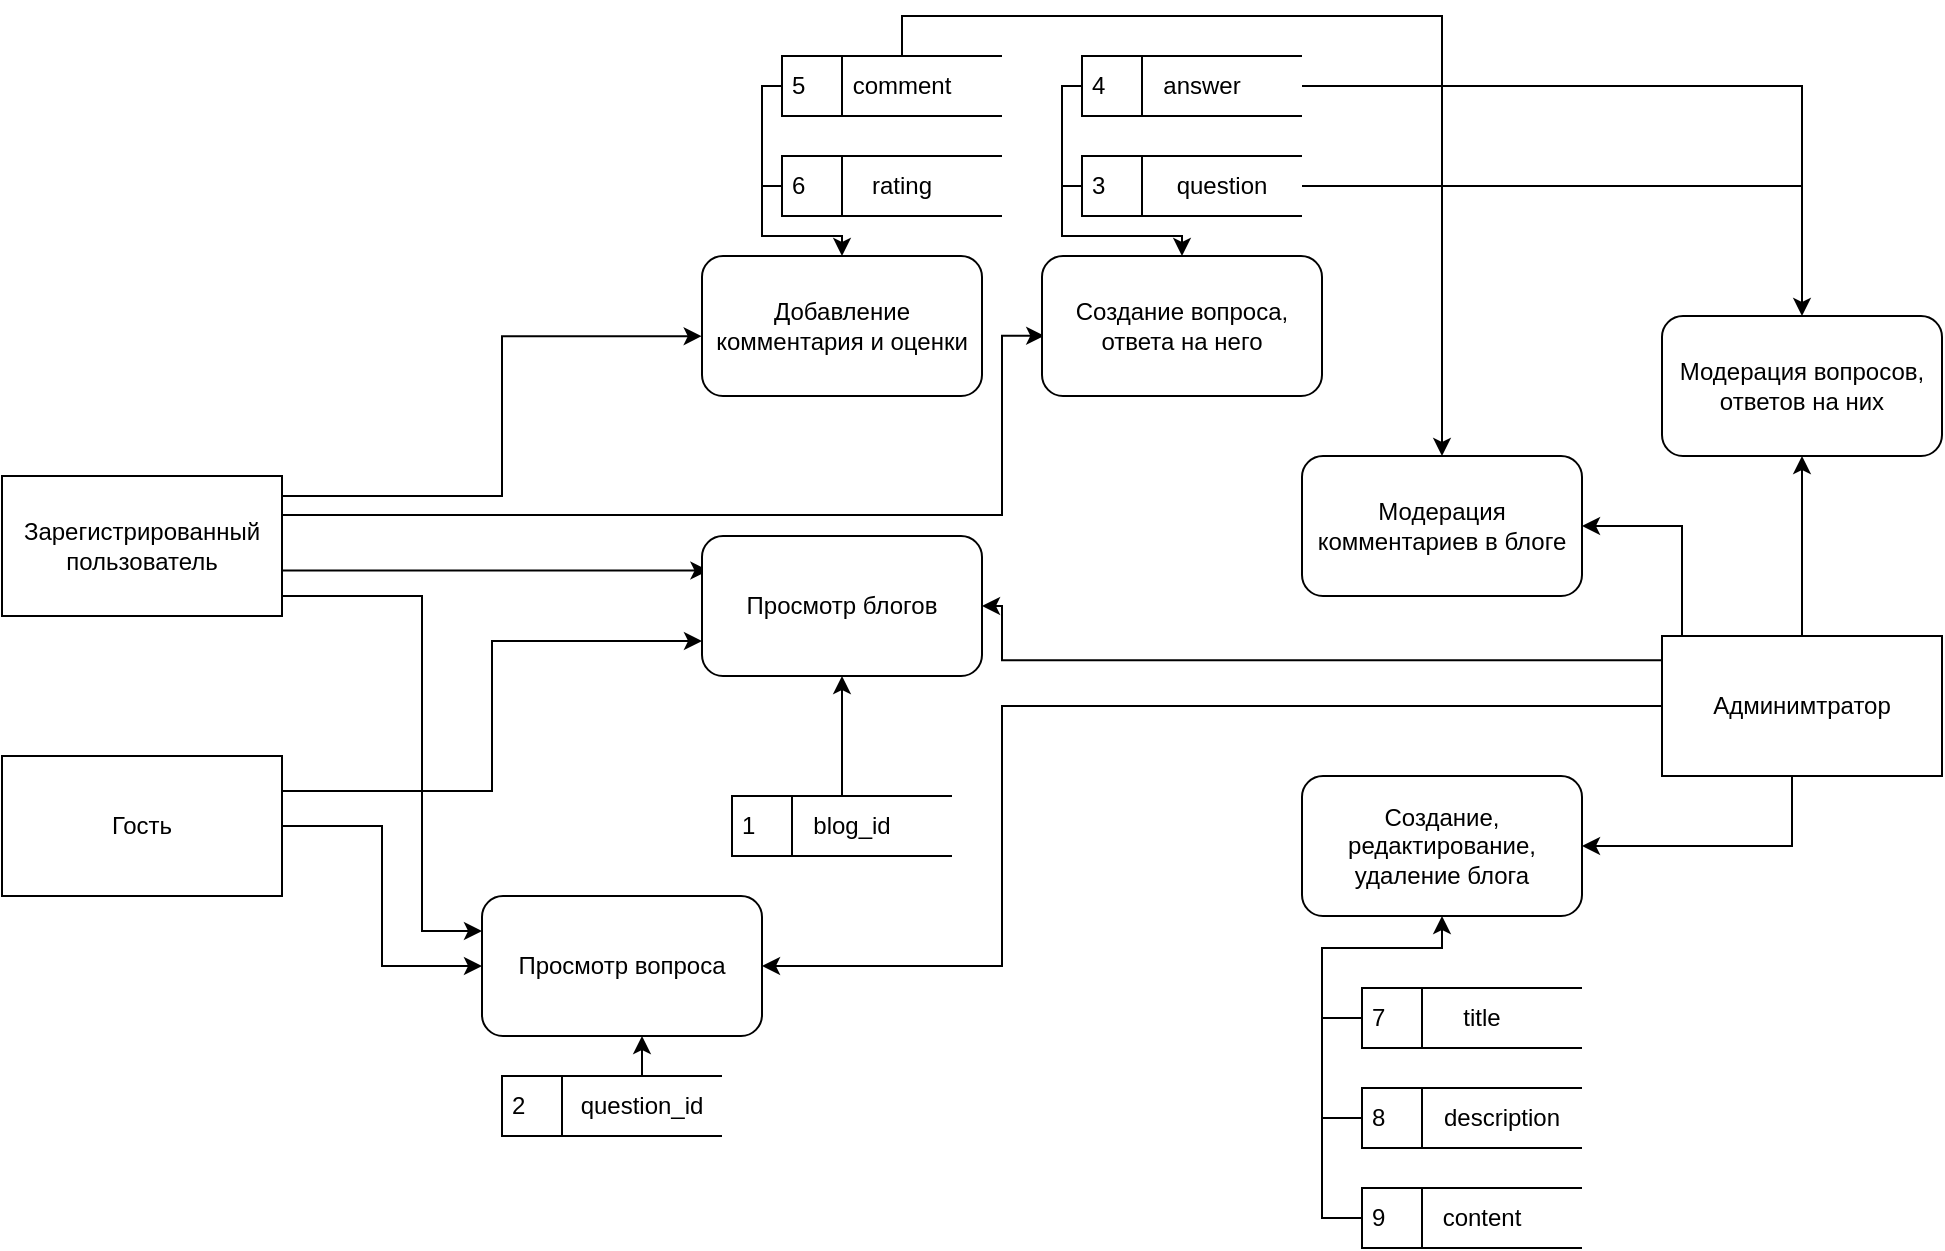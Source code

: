 <mxfile version="27.1.4">
  <diagram name="Страница — 1" id="ZIdEtJP5ol2AYq0NX8Cg">
    <mxGraphModel dx="1226" dy="661" grid="1" gridSize="10" guides="1" tooltips="1" connect="1" arrows="1" fold="1" page="1" pageScale="1" pageWidth="1169" pageHeight="827" math="0" shadow="0">
      <root>
        <mxCell id="0" />
        <mxCell id="1" parent="0" />
        <mxCell id="iD19RxIG-7md3nA6UZsq-10" style="edgeStyle=orthogonalEdgeStyle;rounded=0;orthogonalLoop=1;jettySize=auto;html=1;strokeWidth=1;flowAnimation=0;exitX=1;exitY=0.25;exitDx=0;exitDy=0;entryX=-0.001;entryY=0.573;entryDx=0;entryDy=0;entryPerimeter=0;" parent="1" source="iD19RxIG-7md3nA6UZsq-1" target="iD19RxIG-7md3nA6UZsq-9" edge="1">
          <mxGeometry relative="1" as="geometry">
            <mxPoint x="450" y="284" as="targetPoint" />
            <Array as="points">
              <mxPoint x="240" y="374" />
              <mxPoint x="350" y="374" />
              <mxPoint x="350" y="294" />
            </Array>
          </mxGeometry>
        </mxCell>
        <mxCell id="iD19RxIG-7md3nA6UZsq-11" style="edgeStyle=orthogonalEdgeStyle;rounded=0;orthogonalLoop=1;jettySize=auto;html=1;entryX=0.023;entryY=0.247;entryDx=0;entryDy=0;entryPerimeter=0;" parent="1" target="iD19RxIG-7md3nA6UZsq-4" edge="1">
          <mxGeometry relative="1" as="geometry">
            <mxPoint x="240" y="394" as="sourcePoint" />
            <mxPoint x="340.0" y="395.01" as="targetPoint" />
            <Array as="points">
              <mxPoint x="240" y="411" />
            </Array>
          </mxGeometry>
        </mxCell>
        <mxCell id="iD19RxIG-7md3nA6UZsq-15" style="edgeStyle=orthogonalEdgeStyle;rounded=0;orthogonalLoop=1;jettySize=auto;html=1;entryX=0;entryY=0.25;entryDx=0;entryDy=0;" parent="1" source="iD19RxIG-7md3nA6UZsq-1" target="iD19RxIG-7md3nA6UZsq-13" edge="1">
          <mxGeometry relative="1" as="geometry">
            <Array as="points">
              <mxPoint x="310" y="424" />
              <mxPoint x="310" y="591" />
            </Array>
          </mxGeometry>
        </mxCell>
        <mxCell id="iD19RxIG-7md3nA6UZsq-17" style="edgeStyle=orthogonalEdgeStyle;rounded=0;orthogonalLoop=1;jettySize=auto;html=1;exitX=0.996;exitY=0.279;exitDx=0;exitDy=0;exitPerimeter=0;entryX=0.008;entryY=0.57;entryDx=0;entryDy=0;entryPerimeter=0;" parent="1" source="iD19RxIG-7md3nA6UZsq-1" target="iD19RxIG-7md3nA6UZsq-16" edge="1">
          <mxGeometry relative="1" as="geometry">
            <mxPoint x="240" y="314" as="sourcePoint" />
            <mxPoint x="440" y="354" as="targetPoint" />
            <Array as="points">
              <mxPoint x="600" y="384" />
              <mxPoint x="600" y="294" />
            </Array>
          </mxGeometry>
        </mxCell>
        <mxCell id="iD19RxIG-7md3nA6UZsq-1" value="Зарегистрированный пользователь" style="html=1;dashed=0;whiteSpace=wrap;" parent="1" vertex="1">
          <mxGeometry x="100" y="364" width="140" height="70" as="geometry" />
        </mxCell>
        <mxCell id="iD19RxIG-7md3nA6UZsq-40" style="edgeStyle=orthogonalEdgeStyle;rounded=0;orthogonalLoop=1;jettySize=auto;html=1;entryX=1;entryY=0.5;entryDx=0;entryDy=0;exitX=0;exitY=0.173;exitDx=0;exitDy=0;exitPerimeter=0;" parent="1" source="iD19RxIG-7md3nA6UZsq-2" target="iD19RxIG-7md3nA6UZsq-4" edge="1">
          <mxGeometry relative="1" as="geometry">
            <Array as="points">
              <mxPoint x="600" y="456" />
              <mxPoint x="600" y="429" />
            </Array>
          </mxGeometry>
        </mxCell>
        <mxCell id="iD19RxIG-7md3nA6UZsq-45" style="edgeStyle=orthogonalEdgeStyle;rounded=0;orthogonalLoop=1;jettySize=auto;html=1;entryX=1;entryY=0.5;entryDx=0;entryDy=0;" parent="1" source="iD19RxIG-7md3nA6UZsq-2" target="iD19RxIG-7md3nA6UZsq-13" edge="1">
          <mxGeometry relative="1" as="geometry">
            <Array as="points">
              <mxPoint x="600" y="479" />
              <mxPoint x="600" y="609" />
            </Array>
          </mxGeometry>
        </mxCell>
        <mxCell id="iD19RxIG-7md3nA6UZsq-46" style="edgeStyle=orthogonalEdgeStyle;rounded=0;orthogonalLoop=1;jettySize=auto;html=1;entryX=1;entryY=0.5;entryDx=0;entryDy=0;" parent="1" source="iD19RxIG-7md3nA6UZsq-2" target="iD19RxIG-7md3nA6UZsq-25" edge="1">
          <mxGeometry relative="1" as="geometry">
            <Array as="points">
              <mxPoint x="940" y="389" />
            </Array>
          </mxGeometry>
        </mxCell>
        <mxCell id="iD19RxIG-7md3nA6UZsq-48" style="edgeStyle=orthogonalEdgeStyle;rounded=0;orthogonalLoop=1;jettySize=auto;html=1;entryX=0.5;entryY=1;entryDx=0;entryDy=0;" parent="1" source="iD19RxIG-7md3nA6UZsq-2" target="iD19RxIG-7md3nA6UZsq-26" edge="1">
          <mxGeometry relative="1" as="geometry" />
        </mxCell>
        <mxCell id="iD19RxIG-7md3nA6UZsq-51" style="edgeStyle=orthogonalEdgeStyle;rounded=0;orthogonalLoop=1;jettySize=auto;html=1;entryX=1;entryY=0.5;entryDx=0;entryDy=0;" parent="1" source="iD19RxIG-7md3nA6UZsq-2" target="iD19RxIG-7md3nA6UZsq-7" edge="1">
          <mxGeometry relative="1" as="geometry">
            <Array as="points">
              <mxPoint x="995" y="549" />
            </Array>
          </mxGeometry>
        </mxCell>
        <mxCell id="iD19RxIG-7md3nA6UZsq-2" value="Админимтратор" style="html=1;dashed=0;whiteSpace=wrap;" parent="1" vertex="1">
          <mxGeometry x="930" y="444" width="140" height="70" as="geometry" />
        </mxCell>
        <mxCell id="iD19RxIG-7md3nA6UZsq-12" style="edgeStyle=orthogonalEdgeStyle;rounded=0;orthogonalLoop=1;jettySize=auto;html=1;entryX=0;entryY=0.75;entryDx=0;entryDy=0;exitX=1;exitY=0.25;exitDx=0;exitDy=0;" parent="1" source="iD19RxIG-7md3nA6UZsq-3" target="iD19RxIG-7md3nA6UZsq-4" edge="1">
          <mxGeometry relative="1" as="geometry" />
        </mxCell>
        <mxCell id="iD19RxIG-7md3nA6UZsq-14" style="edgeStyle=orthogonalEdgeStyle;rounded=0;orthogonalLoop=1;jettySize=auto;html=1;entryX=0;entryY=0.5;entryDx=0;entryDy=0;" parent="1" source="iD19RxIG-7md3nA6UZsq-3" target="iD19RxIG-7md3nA6UZsq-13" edge="1">
          <mxGeometry relative="1" as="geometry" />
        </mxCell>
        <mxCell id="iD19RxIG-7md3nA6UZsq-3" value="Гость" style="html=1;dashed=0;whiteSpace=wrap;" parent="1" vertex="1">
          <mxGeometry x="100" y="504" width="140" height="70" as="geometry" />
        </mxCell>
        <mxCell id="iD19RxIG-7md3nA6UZsq-4" value="Просмотр блогов" style="rounded=1;whiteSpace=wrap;html=1;" parent="1" vertex="1">
          <mxGeometry x="450" y="394" width="140" height="70" as="geometry" />
        </mxCell>
        <mxCell id="iD19RxIG-7md3nA6UZsq-7" value="Создание, редактирование, удаление блога" style="rounded=1;whiteSpace=wrap;html=1;" parent="1" vertex="1">
          <mxGeometry x="750" y="514" width="140" height="70" as="geometry" />
        </mxCell>
        <mxCell id="iD19RxIG-7md3nA6UZsq-9" value="Добавление комментария и оценки" style="rounded=1;whiteSpace=wrap;html=1;" parent="1" vertex="1">
          <mxGeometry x="450" y="254" width="140" height="70" as="geometry" />
        </mxCell>
        <mxCell id="iD19RxIG-7md3nA6UZsq-13" value="Просмотр вопроса" style="rounded=1;whiteSpace=wrap;html=1;" parent="1" vertex="1">
          <mxGeometry x="340" y="574" width="140" height="70" as="geometry" />
        </mxCell>
        <mxCell id="iD19RxIG-7md3nA6UZsq-16" value="Создание вопроса, ответа на него" style="rounded=1;whiteSpace=wrap;html=1;" parent="1" vertex="1">
          <mxGeometry x="620" y="254" width="140" height="70" as="geometry" />
        </mxCell>
        <mxCell id="DcRuyUyVqODYVJJy-fKT-2" style="edgeStyle=orthogonalEdgeStyle;rounded=0;orthogonalLoop=1;jettySize=auto;html=1;entryX=0.5;entryY=1;entryDx=0;entryDy=0;" edge="1" parent="1" source="iD19RxIG-7md3nA6UZsq-19" target="iD19RxIG-7md3nA6UZsq-4">
          <mxGeometry relative="1" as="geometry" />
        </mxCell>
        <mxCell id="iD19RxIG-7md3nA6UZsq-19" value="1" style="html=1;dashed=0;whiteSpace=wrap;shape=mxgraph.dfd.dataStoreID;align=left;spacingLeft=3;points=[[0,0],[0.5,0],[1,0],[0,0.5],[1,0.5],[0,1],[0.5,1],[1,1]];" parent="1" vertex="1">
          <mxGeometry x="465" y="524" width="110" height="30" as="geometry" />
        </mxCell>
        <mxCell id="iD19RxIG-7md3nA6UZsq-21" value="blog_id" style="text;html=1;align=center;verticalAlign=middle;whiteSpace=wrap;rounded=0;" parent="1" vertex="1">
          <mxGeometry x="495" y="524" width="60" height="30" as="geometry" />
        </mxCell>
        <mxCell id="iD19RxIG-7md3nA6UZsq-22" value="2" style="html=1;dashed=0;whiteSpace=wrap;shape=mxgraph.dfd.dataStoreID;align=left;spacingLeft=3;points=[[0,0],[0.5,0],[1,0],[0,0.5],[1,0.5],[0,1],[0.5,1],[1,1]];" parent="1" vertex="1">
          <mxGeometry x="350" y="664" width="110" height="30" as="geometry" />
        </mxCell>
        <mxCell id="iD19RxIG-7md3nA6UZsq-23" value="question_id" style="text;html=1;align=center;verticalAlign=middle;whiteSpace=wrap;rounded=0;" parent="1" vertex="1">
          <mxGeometry x="390" y="664" width="60" height="30" as="geometry" />
        </mxCell>
        <mxCell id="iD19RxIG-7md3nA6UZsq-25" value="Модерация комментариев в блоге" style="rounded=1;whiteSpace=wrap;html=1;" parent="1" vertex="1">
          <mxGeometry x="750" y="354" width="140" height="70" as="geometry" />
        </mxCell>
        <mxCell id="iD19RxIG-7md3nA6UZsq-26" value="Модерация вопросов, ответов на них" style="rounded=1;whiteSpace=wrap;html=1;" parent="1" vertex="1">
          <mxGeometry x="930" y="284" width="140" height="70" as="geometry" />
        </mxCell>
        <mxCell id="iD19RxIG-7md3nA6UZsq-32" style="edgeStyle=orthogonalEdgeStyle;rounded=0;orthogonalLoop=1;jettySize=auto;html=1;entryX=0.5;entryY=0;entryDx=0;entryDy=0;" parent="1" source="iD19RxIG-7md3nA6UZsq-27" target="iD19RxIG-7md3nA6UZsq-16" edge="1">
          <mxGeometry relative="1" as="geometry">
            <Array as="points">
              <mxPoint x="630" y="219" />
              <mxPoint x="630" y="244" />
              <mxPoint x="690" y="244" />
            </Array>
          </mxGeometry>
        </mxCell>
        <mxCell id="iD19RxIG-7md3nA6UZsq-49" style="edgeStyle=orthogonalEdgeStyle;rounded=0;orthogonalLoop=1;jettySize=auto;html=1;" parent="1" source="iD19RxIG-7md3nA6UZsq-27" target="iD19RxIG-7md3nA6UZsq-26" edge="1">
          <mxGeometry relative="1" as="geometry" />
        </mxCell>
        <mxCell id="iD19RxIG-7md3nA6UZsq-27" value="3" style="html=1;dashed=0;whiteSpace=wrap;shape=mxgraph.dfd.dataStoreID;align=left;spacingLeft=3;points=[[0,0],[0.5,0],[1,0],[0,0.5],[1,0.5],[0,1],[0.5,1],[1,1]];" parent="1" vertex="1">
          <mxGeometry x="640" y="204" width="110" height="30" as="geometry" />
        </mxCell>
        <mxCell id="iD19RxIG-7md3nA6UZsq-28" value="question" style="text;html=1;align=center;verticalAlign=middle;whiteSpace=wrap;rounded=0;" parent="1" vertex="1">
          <mxGeometry x="680" y="204" width="60" height="30" as="geometry" />
        </mxCell>
        <mxCell id="iD19RxIG-7md3nA6UZsq-33" style="edgeStyle=orthogonalEdgeStyle;rounded=0;orthogonalLoop=1;jettySize=auto;html=1;endArrow=none;startFill=0;" parent="1" source="iD19RxIG-7md3nA6UZsq-30" edge="1">
          <mxGeometry relative="1" as="geometry">
            <mxPoint x="630" y="224" as="targetPoint" />
            <Array as="points">
              <mxPoint x="630" y="169" />
            </Array>
          </mxGeometry>
        </mxCell>
        <mxCell id="iD19RxIG-7md3nA6UZsq-30" value="4" style="html=1;dashed=0;whiteSpace=wrap;shape=mxgraph.dfd.dataStoreID;align=left;spacingLeft=3;points=[[0,0],[0.5,0],[1,0],[0,0.5],[1,0.5],[0,1],[0.5,1],[1,1]];" parent="1" vertex="1">
          <mxGeometry x="640" y="154" width="110" height="30" as="geometry" />
        </mxCell>
        <mxCell id="iD19RxIG-7md3nA6UZsq-31" value="answer" style="text;html=1;align=center;verticalAlign=middle;whiteSpace=wrap;rounded=0;" parent="1" vertex="1">
          <mxGeometry x="670" y="154" width="60" height="30" as="geometry" />
        </mxCell>
        <mxCell id="iD19RxIG-7md3nA6UZsq-39" style="edgeStyle=orthogonalEdgeStyle;rounded=0;orthogonalLoop=1;jettySize=auto;html=1;endArrow=none;startFill=0;" parent="1" source="iD19RxIG-7md3nA6UZsq-34" edge="1">
          <mxGeometry relative="1" as="geometry">
            <mxPoint x="480" y="219" as="targetPoint" />
            <Array as="points">
              <mxPoint x="480" y="219" />
            </Array>
          </mxGeometry>
        </mxCell>
        <mxCell id="iD19RxIG-7md3nA6UZsq-34" value="6" style="html=1;dashed=0;whiteSpace=wrap;shape=mxgraph.dfd.dataStoreID;align=left;spacingLeft=3;points=[[0,0],[0.5,0],[1,0],[0,0.5],[1,0.5],[0,1],[0.5,1],[1,1]];" parent="1" vertex="1">
          <mxGeometry x="490" y="204" width="110" height="30" as="geometry" />
        </mxCell>
        <mxCell id="iD19RxIG-7md3nA6UZsq-35" value="rating" style="text;html=1;align=center;verticalAlign=middle;whiteSpace=wrap;rounded=0;" parent="1" vertex="1">
          <mxGeometry x="520" y="204" width="60" height="30" as="geometry" />
        </mxCell>
        <mxCell id="iD19RxIG-7md3nA6UZsq-38" style="edgeStyle=orthogonalEdgeStyle;rounded=0;orthogonalLoop=1;jettySize=auto;html=1;entryX=0.5;entryY=0;entryDx=0;entryDy=0;" parent="1" source="iD19RxIG-7md3nA6UZsq-36" target="iD19RxIG-7md3nA6UZsq-9" edge="1">
          <mxGeometry relative="1" as="geometry">
            <Array as="points">
              <mxPoint x="480" y="169" />
              <mxPoint x="480" y="244" />
              <mxPoint x="520" y="244" />
            </Array>
          </mxGeometry>
        </mxCell>
        <mxCell id="iD19RxIG-7md3nA6UZsq-47" style="edgeStyle=orthogonalEdgeStyle;rounded=0;orthogonalLoop=1;jettySize=auto;html=1;exitX=0.5;exitY=0;exitDx=0;exitDy=0;entryX=0.5;entryY=0;entryDx=0;entryDy=0;" parent="1" source="iD19RxIG-7md3nA6UZsq-37" target="iD19RxIG-7md3nA6UZsq-25" edge="1">
          <mxGeometry relative="1" as="geometry">
            <Array as="points">
              <mxPoint x="550" y="134" />
              <mxPoint x="820" y="134" />
            </Array>
          </mxGeometry>
        </mxCell>
        <mxCell id="iD19RxIG-7md3nA6UZsq-36" value="5" style="html=1;dashed=0;whiteSpace=wrap;shape=mxgraph.dfd.dataStoreID;align=left;spacingLeft=3;points=[[0,0],[0.5,0],[1,0],[0,0.5],[1,0.5],[0,1],[0.5,1],[1,1]];" parent="1" vertex="1">
          <mxGeometry x="490" y="154" width="110" height="30" as="geometry" />
        </mxCell>
        <mxCell id="iD19RxIG-7md3nA6UZsq-37" value="comment" style="text;html=1;align=center;verticalAlign=middle;whiteSpace=wrap;rounded=0;" parent="1" vertex="1">
          <mxGeometry x="520" y="154" width="60" height="30" as="geometry" />
        </mxCell>
        <mxCell id="iD19RxIG-7md3nA6UZsq-50" style="edgeStyle=orthogonalEdgeStyle;rounded=0;orthogonalLoop=1;jettySize=auto;html=1;endArrow=none;startFill=0;" parent="1" source="iD19RxIG-7md3nA6UZsq-30" edge="1">
          <mxGeometry relative="1" as="geometry">
            <mxPoint x="1000" y="250" as="targetPoint" />
            <Array as="points">
              <mxPoint x="1000" y="169" />
              <mxPoint x="1000" y="244" />
            </Array>
          </mxGeometry>
        </mxCell>
        <mxCell id="iD19RxIG-7md3nA6UZsq-61" style="edgeStyle=orthogonalEdgeStyle;rounded=0;orthogonalLoop=1;jettySize=auto;html=1;endArrow=none;startFill=0;" parent="1" source="iD19RxIG-7md3nA6UZsq-53" edge="1">
          <mxGeometry relative="1" as="geometry">
            <mxPoint x="760" y="635" as="targetPoint" />
          </mxGeometry>
        </mxCell>
        <mxCell id="iD19RxIG-7md3nA6UZsq-53" value="7" style="html=1;dashed=0;whiteSpace=wrap;shape=mxgraph.dfd.dataStoreID;align=left;spacingLeft=3;points=[[0,0],[0.5,0],[1,0],[0,0.5],[1,0.5],[0,1],[0.5,1],[1,1]];" parent="1" vertex="1">
          <mxGeometry x="780" y="620" width="110" height="30" as="geometry" />
        </mxCell>
        <mxCell id="iD19RxIG-7md3nA6UZsq-54" value="title" style="text;html=1;align=center;verticalAlign=middle;whiteSpace=wrap;rounded=0;" parent="1" vertex="1">
          <mxGeometry x="810" y="620" width="60" height="30" as="geometry" />
        </mxCell>
        <mxCell id="iD19RxIG-7md3nA6UZsq-60" style="edgeStyle=orthogonalEdgeStyle;rounded=0;orthogonalLoop=1;jettySize=auto;html=1;endArrow=none;startFill=0;" parent="1" source="iD19RxIG-7md3nA6UZsq-55" edge="1">
          <mxGeometry relative="1" as="geometry">
            <mxPoint x="760" y="685" as="targetPoint" />
          </mxGeometry>
        </mxCell>
        <mxCell id="iD19RxIG-7md3nA6UZsq-55" value="8" style="html=1;dashed=0;whiteSpace=wrap;shape=mxgraph.dfd.dataStoreID;align=left;spacingLeft=3;points=[[0,0],[0.5,0],[1,0],[0,0.5],[1,0.5],[0,1],[0.5,1],[1,1]];" parent="1" vertex="1">
          <mxGeometry x="780" y="670" width="110" height="30" as="geometry" />
        </mxCell>
        <mxCell id="iD19RxIG-7md3nA6UZsq-56" value="description" style="text;html=1;align=center;verticalAlign=middle;whiteSpace=wrap;rounded=0;" parent="1" vertex="1">
          <mxGeometry x="820" y="670" width="60" height="30" as="geometry" />
        </mxCell>
        <mxCell id="iD19RxIG-7md3nA6UZsq-59" style="edgeStyle=orthogonalEdgeStyle;rounded=0;orthogonalLoop=1;jettySize=auto;html=1;entryX=0.5;entryY=1;entryDx=0;entryDy=0;" parent="1" source="iD19RxIG-7md3nA6UZsq-57" target="iD19RxIG-7md3nA6UZsq-7" edge="1">
          <mxGeometry relative="1" as="geometry">
            <Array as="points">
              <mxPoint x="760" y="735" />
              <mxPoint x="760" y="600" />
              <mxPoint x="820" y="600" />
            </Array>
          </mxGeometry>
        </mxCell>
        <mxCell id="iD19RxIG-7md3nA6UZsq-57" value="9" style="html=1;dashed=0;whiteSpace=wrap;shape=mxgraph.dfd.dataStoreID;align=left;spacingLeft=3;points=[[0,0],[0.5,0],[1,0],[0,0.5],[1,0.5],[0,1],[0.5,1],[1,1]];" parent="1" vertex="1">
          <mxGeometry x="780" y="720" width="110" height="30" as="geometry" />
        </mxCell>
        <mxCell id="iD19RxIG-7md3nA6UZsq-58" value="content" style="text;html=1;align=center;verticalAlign=middle;whiteSpace=wrap;rounded=0;" parent="1" vertex="1">
          <mxGeometry x="810" y="720" width="60" height="30" as="geometry" />
        </mxCell>
        <mxCell id="DcRuyUyVqODYVJJy-fKT-1" style="edgeStyle=orthogonalEdgeStyle;rounded=0;orthogonalLoop=1;jettySize=auto;html=1;entryX=0.574;entryY=1.012;entryDx=0;entryDy=0;entryPerimeter=0;" edge="1" parent="1" source="iD19RxIG-7md3nA6UZsq-23" target="iD19RxIG-7md3nA6UZsq-13">
          <mxGeometry relative="1" as="geometry" />
        </mxCell>
      </root>
    </mxGraphModel>
  </diagram>
</mxfile>
